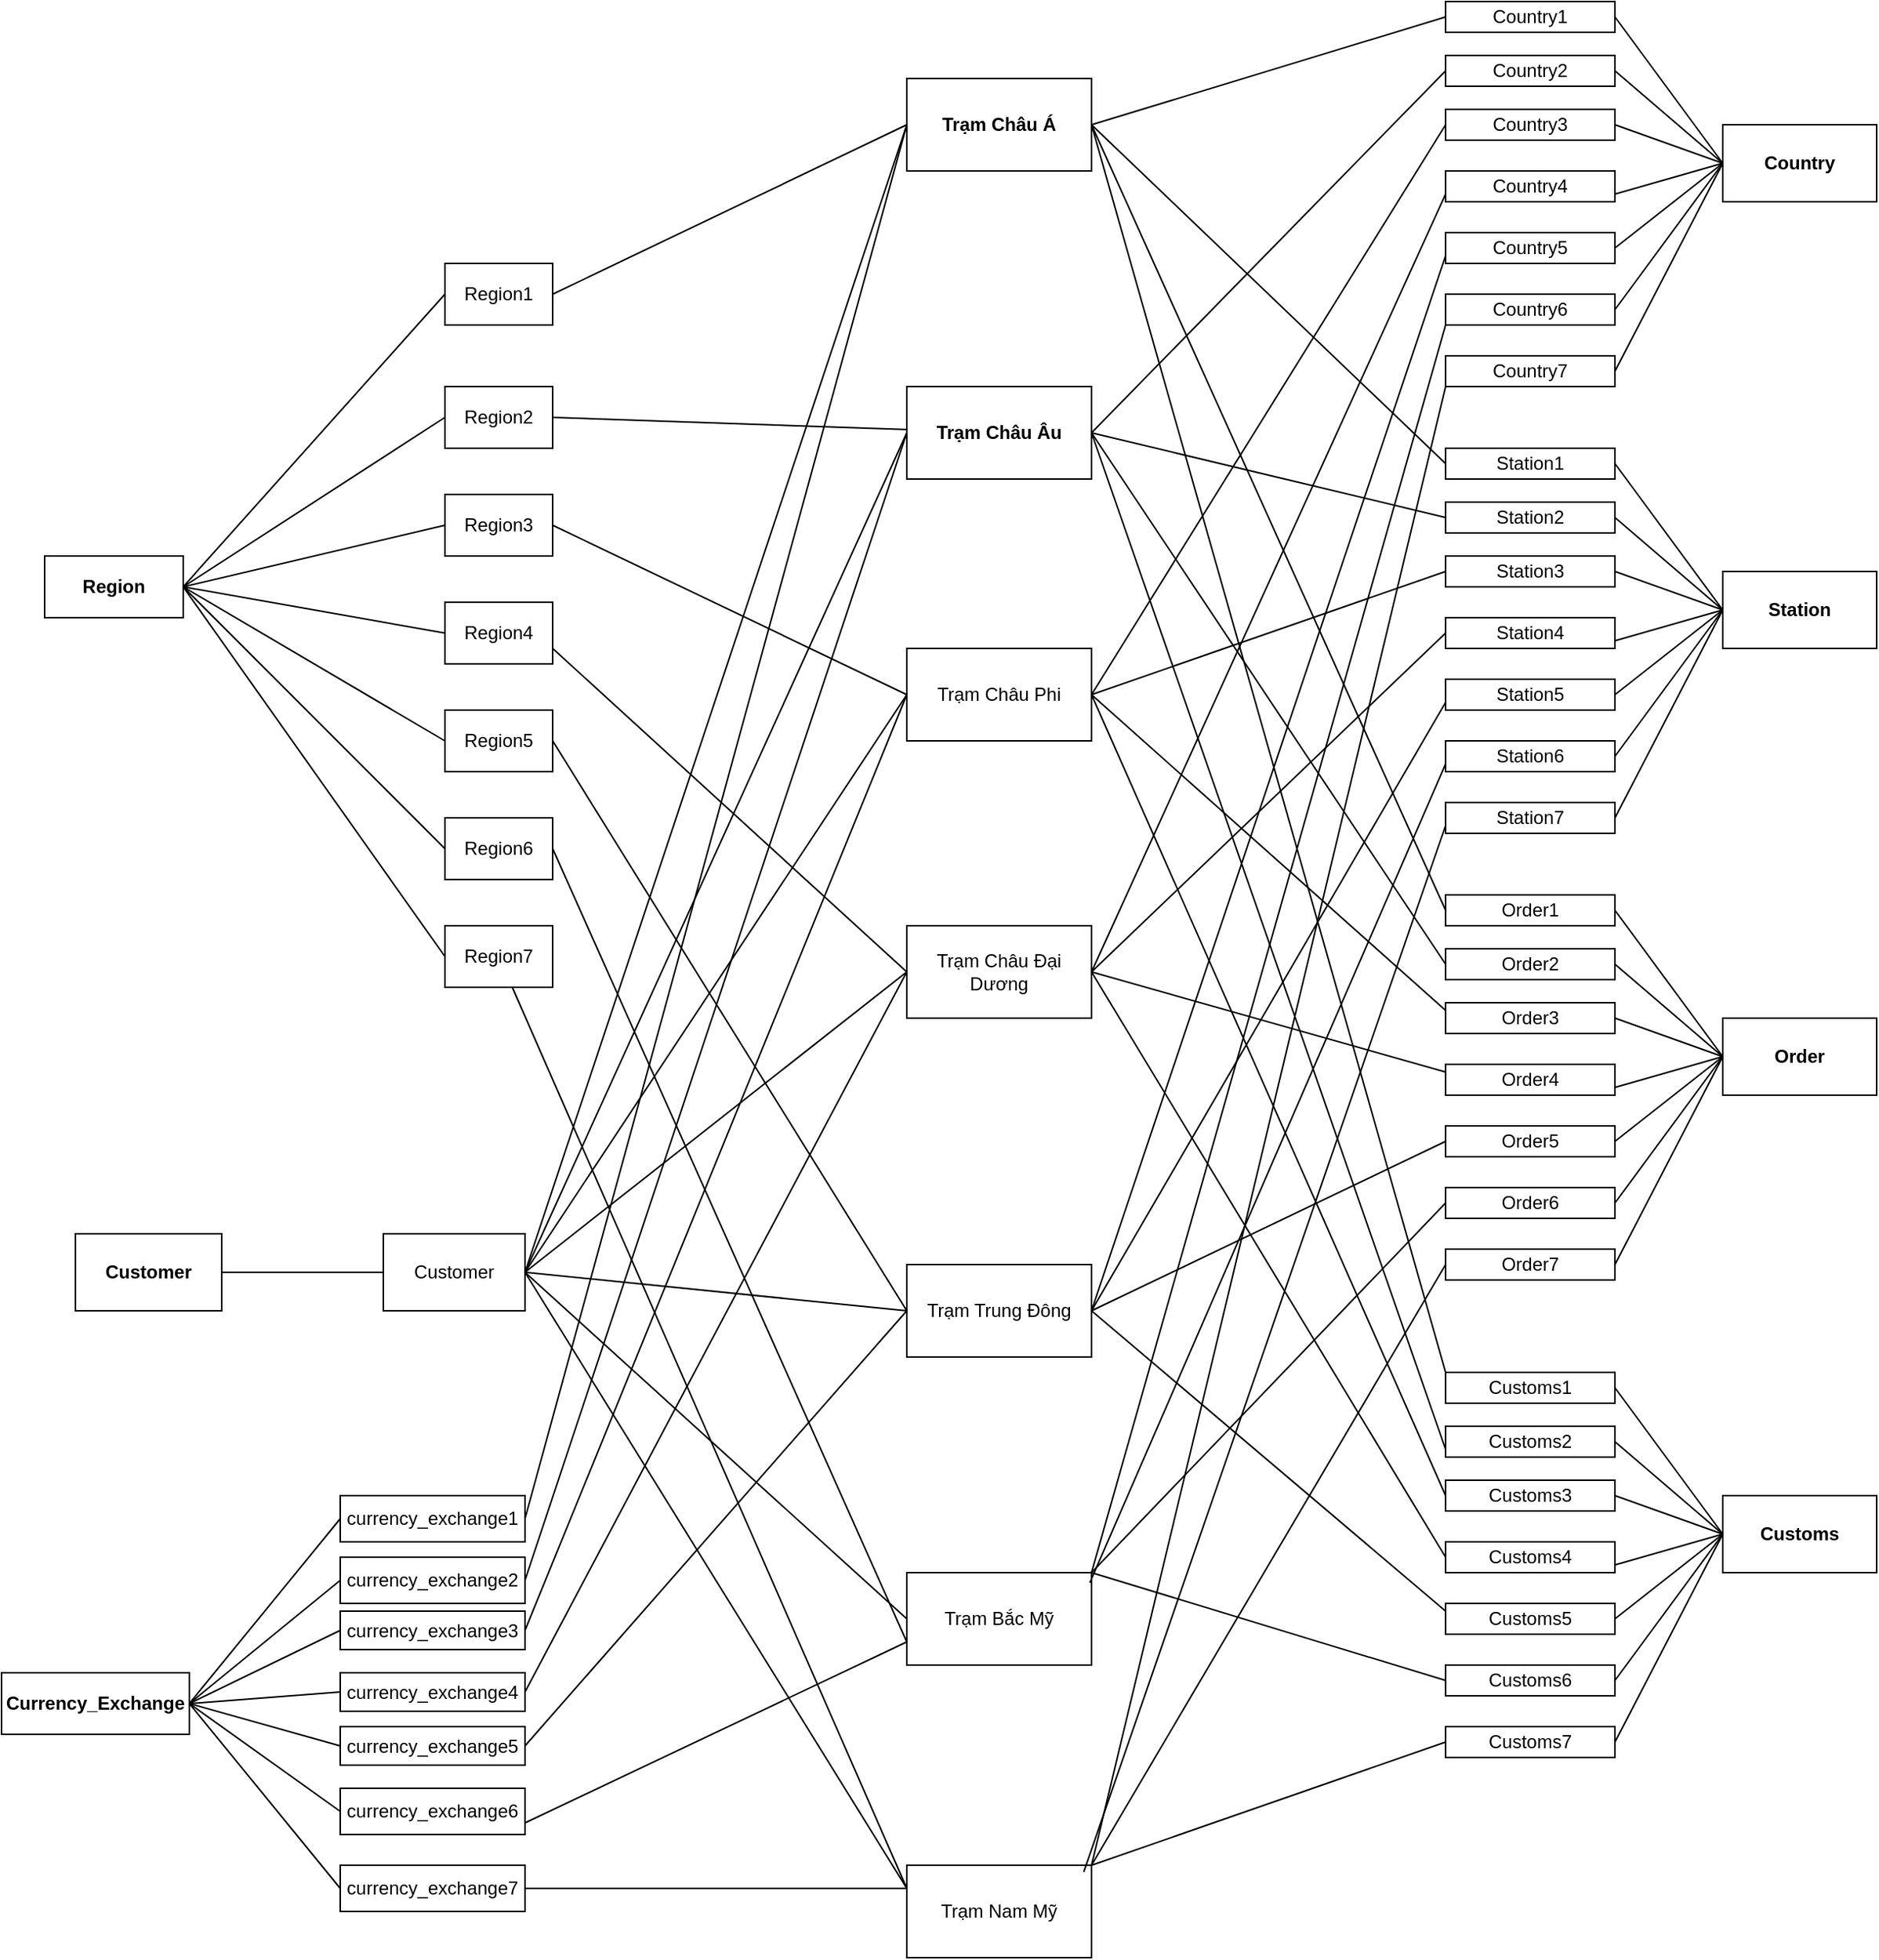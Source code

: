 <mxfile version="26.0.9">
  <diagram name="Page-1" id="-1sQECvm2pBGC-GRVXuR">
    <mxGraphModel dx="3408" dy="1218" grid="1" gridSize="10" guides="1" tooltips="1" connect="1" arrows="1" fold="1" page="1" pageScale="1" pageWidth="850" pageHeight="1100" math="0" shadow="0">
      <root>
        <mxCell id="0" />
        <mxCell id="1" parent="0" />
        <mxCell id="4El80cXc2V2DPAsKz5zY-1" value="&lt;b&gt;Region&lt;/b&gt;" style="rounded=0;whiteSpace=wrap;html=1;" parent="1" vertex="1">
          <mxGeometry x="-400" y="480" width="90" height="40" as="geometry" />
        </mxCell>
        <mxCell id="4El80cXc2V2DPAsKz5zY-2" value="Region1" style="rounded=0;whiteSpace=wrap;html=1;" parent="1" vertex="1">
          <mxGeometry x="-140" y="290" width="70" height="40" as="geometry" />
        </mxCell>
        <mxCell id="4El80cXc2V2DPAsKz5zY-4" value="Region2" style="rounded=0;whiteSpace=wrap;html=1;" parent="1" vertex="1">
          <mxGeometry x="-140" y="370" width="70" height="40" as="geometry" />
        </mxCell>
        <mxCell id="4El80cXc2V2DPAsKz5zY-5" value="Region3" style="rounded=0;whiteSpace=wrap;html=1;" parent="1" vertex="1">
          <mxGeometry x="-140" y="440" width="70" height="40" as="geometry" />
        </mxCell>
        <mxCell id="4El80cXc2V2DPAsKz5zY-6" value="Region4&lt;span style=&quot;color: rgba(0, 0, 0, 0); font-family: monospace; font-size: 0px; text-align: start; text-wrap: nowrap;&quot;&gt;%3CmxGraphModel%3E%3Croot%3E%3CmxCell%20id%3D%220%22%2F%3E%3CmxCell%20id%3D%221%22%20parent%3D%220%22%2F%3E%3CmxCell%20id%3D%222%22%20value%3D%22Region3%22%20style%3D%22rounded%3D0%3BwhiteSpace%3Dwrap%3Bhtml%3D1%3B%22%20vertex%3D%221%22%20parent%3D%221%22%3E%3CmxGeometry%20x%3D%22-80%22%20y%3D%22470%22%20width%3D%2270%22%20height%3D%2240%22%20as%3D%22geometry%22%2F%3E%3C%2FmxCell%3E%3C%2Froot%3E%3C%2FmxGraphModel%3E&lt;/span&gt;" style="rounded=0;whiteSpace=wrap;html=1;" parent="1" vertex="1">
          <mxGeometry x="-140" y="510" width="70" height="40" as="geometry" />
        </mxCell>
        <mxCell id="4El80cXc2V2DPAsKz5zY-7" value="Region5" style="rounded=0;whiteSpace=wrap;html=1;" parent="1" vertex="1">
          <mxGeometry x="-140" y="580" width="70" height="40" as="geometry" />
        </mxCell>
        <mxCell id="4El80cXc2V2DPAsKz5zY-8" value="Region6" style="rounded=0;whiteSpace=wrap;html=1;" parent="1" vertex="1">
          <mxGeometry x="-140" y="650" width="70" height="40" as="geometry" />
        </mxCell>
        <mxCell id="4El80cXc2V2DPAsKz5zY-9" value="Region7" style="rounded=0;whiteSpace=wrap;html=1;" parent="1" vertex="1">
          <mxGeometry x="-140" y="720" width="70" height="40" as="geometry" />
        </mxCell>
        <mxCell id="4El80cXc2V2DPAsKz5zY-10" value="&lt;b&gt;Trạm Châu Á&lt;/b&gt;" style="rounded=0;whiteSpace=wrap;html=1;" parent="1" vertex="1">
          <mxGeometry x="160" y="170" width="120" height="60" as="geometry" />
        </mxCell>
        <mxCell id="4El80cXc2V2DPAsKz5zY-11" value="&lt;b&gt;Trạm Châu Âu&lt;/b&gt;" style="rounded=0;whiteSpace=wrap;html=1;" parent="1" vertex="1">
          <mxGeometry x="160" y="370" width="120" height="60" as="geometry" />
        </mxCell>
        <mxCell id="4El80cXc2V2DPAsKz5zY-12" value="Trạm Châu Phi" style="rounded=0;whiteSpace=wrap;html=1;" parent="1" vertex="1">
          <mxGeometry x="160" y="540" width="120" height="60" as="geometry" />
        </mxCell>
        <mxCell id="4El80cXc2V2DPAsKz5zY-13" value="Trạm Châu Đại Dương" style="rounded=0;whiteSpace=wrap;html=1;" parent="1" vertex="1">
          <mxGeometry x="160" y="720" width="120" height="60" as="geometry" />
        </mxCell>
        <mxCell id="4El80cXc2V2DPAsKz5zY-14" value="Trạm Trung Đông" style="rounded=0;whiteSpace=wrap;html=1;" parent="1" vertex="1">
          <mxGeometry x="160" y="940" width="120" height="60" as="geometry" />
        </mxCell>
        <mxCell id="4El80cXc2V2DPAsKz5zY-15" value="Trạm Bắc Mỹ" style="rounded=0;whiteSpace=wrap;html=1;" parent="1" vertex="1">
          <mxGeometry x="160" y="1140" width="120" height="60" as="geometry" />
        </mxCell>
        <mxCell id="4El80cXc2V2DPAsKz5zY-16" value="Trạm Nam Mỹ" style="rounded=0;whiteSpace=wrap;html=1;" parent="1" vertex="1">
          <mxGeometry x="160" y="1330" width="120" height="60" as="geometry" />
        </mxCell>
        <mxCell id="4El80cXc2V2DPAsKz5zY-17" value="" style="endArrow=none;html=1;rounded=0;exitX=1;exitY=0.5;exitDx=0;exitDy=0;" parent="1" source="4El80cXc2V2DPAsKz5zY-4" target="4El80cXc2V2DPAsKz5zY-11" edge="1">
          <mxGeometry width="50" height="50" relative="1" as="geometry">
            <mxPoint x="40" y="470" as="sourcePoint" />
            <mxPoint x="90" y="420" as="targetPoint" />
          </mxGeometry>
        </mxCell>
        <mxCell id="4El80cXc2V2DPAsKz5zY-18" value="" style="endArrow=none;html=1;rounded=0;exitX=1;exitY=0.5;exitDx=0;exitDy=0;entryX=0;entryY=0.5;entryDx=0;entryDy=0;" parent="1" source="4El80cXc2V2DPAsKz5zY-2" target="4El80cXc2V2DPAsKz5zY-10" edge="1">
          <mxGeometry width="50" height="50" relative="1" as="geometry">
            <mxPoint x="70" y="350" as="sourcePoint" />
            <mxPoint x="120" y="300" as="targetPoint" />
          </mxGeometry>
        </mxCell>
        <mxCell id="4El80cXc2V2DPAsKz5zY-19" value="" style="endArrow=none;html=1;rounded=0;exitX=1;exitY=0.5;exitDx=0;exitDy=0;entryX=0;entryY=0.5;entryDx=0;entryDy=0;" parent="1" source="4El80cXc2V2DPAsKz5zY-1" target="4El80cXc2V2DPAsKz5zY-2" edge="1">
          <mxGeometry width="50" height="50" relative="1" as="geometry">
            <mxPoint x="-250" y="510" as="sourcePoint" />
            <mxPoint x="-200" y="460" as="targetPoint" />
          </mxGeometry>
        </mxCell>
        <mxCell id="4El80cXc2V2DPAsKz5zY-20" value="" style="endArrow=none;html=1;rounded=0;exitX=1;exitY=0.5;exitDx=0;exitDy=0;entryX=0;entryY=0.5;entryDx=0;entryDy=0;" parent="1" source="4El80cXc2V2DPAsKz5zY-1" target="4El80cXc2V2DPAsKz5zY-4" edge="1">
          <mxGeometry width="50" height="50" relative="1" as="geometry">
            <mxPoint x="-310" y="590" as="sourcePoint" />
            <mxPoint x="-260" y="540" as="targetPoint" />
          </mxGeometry>
        </mxCell>
        <mxCell id="4El80cXc2V2DPAsKz5zY-21" value="" style="endArrow=none;html=1;rounded=0;exitX=1;exitY=0.5;exitDx=0;exitDy=0;entryX=0;entryY=0.5;entryDx=0;entryDy=0;" parent="1" source="4El80cXc2V2DPAsKz5zY-1" target="4El80cXc2V2DPAsKz5zY-5" edge="1">
          <mxGeometry width="50" height="50" relative="1" as="geometry">
            <mxPoint x="-280" y="580" as="sourcePoint" />
            <mxPoint x="-230" y="530" as="targetPoint" />
          </mxGeometry>
        </mxCell>
        <mxCell id="4El80cXc2V2DPAsKz5zY-22" value="" style="endArrow=none;html=1;rounded=0;exitX=1;exitY=0.5;exitDx=0;exitDy=0;entryX=0;entryY=0.5;entryDx=0;entryDy=0;" parent="1" source="4El80cXc2V2DPAsKz5zY-1" target="4El80cXc2V2DPAsKz5zY-6" edge="1">
          <mxGeometry width="50" height="50" relative="1" as="geometry">
            <mxPoint x="-230" y="550" as="sourcePoint" />
            <mxPoint x="-180" y="500" as="targetPoint" />
          </mxGeometry>
        </mxCell>
        <mxCell id="4El80cXc2V2DPAsKz5zY-23" value="" style="endArrow=none;html=1;rounded=0;exitX=1;exitY=0.5;exitDx=0;exitDy=0;entryX=0;entryY=0.5;entryDx=0;entryDy=0;" parent="1" source="4El80cXc2V2DPAsKz5zY-1" target="4El80cXc2V2DPAsKz5zY-7" edge="1">
          <mxGeometry width="50" height="50" relative="1" as="geometry">
            <mxPoint x="-310" y="490" as="sourcePoint" />
            <mxPoint x="-260" y="620" as="targetPoint" />
          </mxGeometry>
        </mxCell>
        <mxCell id="4El80cXc2V2DPAsKz5zY-24" value="" style="endArrow=none;html=1;rounded=0;entryX=1;entryY=0.5;entryDx=0;entryDy=0;exitX=0;exitY=0.5;exitDx=0;exitDy=0;" parent="1" source="4El80cXc2V2DPAsKz5zY-8" target="4El80cXc2V2DPAsKz5zY-1" edge="1">
          <mxGeometry width="50" height="50" relative="1" as="geometry">
            <mxPoint x="-320" y="630" as="sourcePoint" />
            <mxPoint x="-270" y="580" as="targetPoint" />
          </mxGeometry>
        </mxCell>
        <mxCell id="4El80cXc2V2DPAsKz5zY-25" value="" style="endArrow=none;html=1;rounded=0;entryX=1;entryY=0.5;entryDx=0;entryDy=0;exitX=0;exitY=0.5;exitDx=0;exitDy=0;" parent="1" source="4El80cXc2V2DPAsKz5zY-9" target="4El80cXc2V2DPAsKz5zY-1" edge="1">
          <mxGeometry width="50" height="50" relative="1" as="geometry">
            <mxPoint x="-270" y="700" as="sourcePoint" />
            <mxPoint x="-220" y="650" as="targetPoint" />
          </mxGeometry>
        </mxCell>
        <mxCell id="4El80cXc2V2DPAsKz5zY-28" value="&lt;b&gt;Customer&lt;/b&gt;" style="rounded=0;whiteSpace=wrap;html=1;" parent="1" vertex="1">
          <mxGeometry x="-380" y="920" width="95" height="50" as="geometry" />
        </mxCell>
        <mxCell id="4El80cXc2V2DPAsKz5zY-29" value="Customer" style="rounded=0;whiteSpace=wrap;html=1;" parent="1" vertex="1">
          <mxGeometry x="-180" y="920" width="92" height="50" as="geometry" />
        </mxCell>
        <mxCell id="3xGyLqfZxf63mDeyhdR8-1" value="" style="endArrow=none;html=1;rounded=0;exitX=1;exitY=0.5;exitDx=0;exitDy=0;entryX=0;entryY=0.5;entryDx=0;entryDy=0;" edge="1" parent="1" source="4El80cXc2V2DPAsKz5zY-5" target="4El80cXc2V2DPAsKz5zY-12">
          <mxGeometry width="50" height="50" relative="1" as="geometry">
            <mxPoint x="20" y="590" as="sourcePoint" />
            <mxPoint x="70" y="540" as="targetPoint" />
          </mxGeometry>
        </mxCell>
        <mxCell id="3xGyLqfZxf63mDeyhdR8-2" value="" style="endArrow=none;html=1;rounded=0;exitX=1;exitY=0.5;exitDx=0;exitDy=0;" edge="1" parent="1" source="4El80cXc2V2DPAsKz5zY-28" target="4El80cXc2V2DPAsKz5zY-29">
          <mxGeometry width="50" height="50" relative="1" as="geometry">
            <mxPoint x="-200" y="1100" as="sourcePoint" />
            <mxPoint x="-150" y="1050" as="targetPoint" />
          </mxGeometry>
        </mxCell>
        <mxCell id="3xGyLqfZxf63mDeyhdR8-3" value="" style="endArrow=none;html=1;rounded=0;exitX=1;exitY=0.75;exitDx=0;exitDy=0;entryX=0;entryY=0.5;entryDx=0;entryDy=0;" edge="1" parent="1" source="4El80cXc2V2DPAsKz5zY-6" target="4El80cXc2V2DPAsKz5zY-13">
          <mxGeometry width="50" height="50" relative="1" as="geometry">
            <mxPoint x="60" y="600" as="sourcePoint" />
            <mxPoint x="110" y="550" as="targetPoint" />
          </mxGeometry>
        </mxCell>
        <mxCell id="3xGyLqfZxf63mDeyhdR8-5" value="" style="endArrow=none;html=1;rounded=0;exitX=1;exitY=0.5;exitDx=0;exitDy=0;entryX=0;entryY=0.5;entryDx=0;entryDy=0;" edge="1" parent="1" source="4El80cXc2V2DPAsKz5zY-7" target="4El80cXc2V2DPAsKz5zY-14">
          <mxGeometry width="50" height="50" relative="1" as="geometry">
            <mxPoint x="40" y="810" as="sourcePoint" />
            <mxPoint x="90" y="760" as="targetPoint" />
          </mxGeometry>
        </mxCell>
        <mxCell id="3xGyLqfZxf63mDeyhdR8-6" value="" style="endArrow=none;html=1;rounded=0;exitX=1;exitY=0.5;exitDx=0;exitDy=0;entryX=0;entryY=0.75;entryDx=0;entryDy=0;" edge="1" parent="1" source="4El80cXc2V2DPAsKz5zY-8" target="4El80cXc2V2DPAsKz5zY-15">
          <mxGeometry width="50" height="50" relative="1" as="geometry">
            <mxPoint x="-20" y="920" as="sourcePoint" />
            <mxPoint x="30" y="870" as="targetPoint" />
          </mxGeometry>
        </mxCell>
        <mxCell id="3xGyLqfZxf63mDeyhdR8-8" value="" style="endArrow=none;html=1;rounded=0;entryX=0;entryY=0.25;entryDx=0;entryDy=0;" edge="1" parent="1" source="4El80cXc2V2DPAsKz5zY-9" target="4El80cXc2V2DPAsKz5zY-16">
          <mxGeometry width="50" height="50" relative="1" as="geometry">
            <mxPoint x="-30" y="780" as="sourcePoint" />
            <mxPoint x="20" y="730" as="targetPoint" />
          </mxGeometry>
        </mxCell>
        <mxCell id="3xGyLqfZxf63mDeyhdR8-9" value="" style="endArrow=none;html=1;rounded=0;exitX=1;exitY=0.5;exitDx=0;exitDy=0;entryX=0;entryY=0.5;entryDx=0;entryDy=0;" edge="1" parent="1" source="4El80cXc2V2DPAsKz5zY-29" target="4El80cXc2V2DPAsKz5zY-10">
          <mxGeometry width="50" height="50" relative="1" as="geometry">
            <mxPoint x="-70" y="940" as="sourcePoint" />
            <mxPoint x="-20" y="890" as="targetPoint" />
          </mxGeometry>
        </mxCell>
        <mxCell id="3xGyLqfZxf63mDeyhdR8-10" value="" style="endArrow=none;html=1;rounded=0;exitX=1;exitY=0.5;exitDx=0;exitDy=0;entryX=0;entryY=0.5;entryDx=0;entryDy=0;" edge="1" parent="1" source="4El80cXc2V2DPAsKz5zY-29" target="4El80cXc2V2DPAsKz5zY-11">
          <mxGeometry width="50" height="50" relative="1" as="geometry">
            <mxPoint x="-20" y="970" as="sourcePoint" />
            <mxPoint x="30" y="920" as="targetPoint" />
          </mxGeometry>
        </mxCell>
        <mxCell id="3xGyLqfZxf63mDeyhdR8-11" value="" style="endArrow=none;html=1;rounded=0;exitX=1;exitY=0.5;exitDx=0;exitDy=0;entryX=0;entryY=0.5;entryDx=0;entryDy=0;" edge="1" parent="1" source="4El80cXc2V2DPAsKz5zY-29" target="4El80cXc2V2DPAsKz5zY-12">
          <mxGeometry width="50" height="50" relative="1" as="geometry">
            <mxPoint x="-30" y="1000" as="sourcePoint" />
            <mxPoint x="20" y="950" as="targetPoint" />
          </mxGeometry>
        </mxCell>
        <mxCell id="3xGyLqfZxf63mDeyhdR8-12" value="" style="endArrow=none;html=1;rounded=0;exitX=1;exitY=0.5;exitDx=0;exitDy=0;entryX=0;entryY=0.5;entryDx=0;entryDy=0;" edge="1" parent="1" source="4El80cXc2V2DPAsKz5zY-29" target="4El80cXc2V2DPAsKz5zY-13">
          <mxGeometry width="50" height="50" relative="1" as="geometry">
            <mxPoint x="-30" y="1000" as="sourcePoint" />
            <mxPoint x="20" y="950" as="targetPoint" />
          </mxGeometry>
        </mxCell>
        <mxCell id="3xGyLqfZxf63mDeyhdR8-13" value="" style="endArrow=none;html=1;rounded=0;exitX=1;exitY=0.5;exitDx=0;exitDy=0;entryX=0;entryY=0.5;entryDx=0;entryDy=0;" edge="1" parent="1" source="4El80cXc2V2DPAsKz5zY-29" target="4El80cXc2V2DPAsKz5zY-14">
          <mxGeometry width="50" height="50" relative="1" as="geometry">
            <mxPoint x="40" y="1050" as="sourcePoint" />
            <mxPoint x="90" y="1000" as="targetPoint" />
          </mxGeometry>
        </mxCell>
        <mxCell id="3xGyLqfZxf63mDeyhdR8-14" value="" style="endArrow=none;html=1;rounded=0;exitX=1;exitY=0.5;exitDx=0;exitDy=0;entryX=0;entryY=0.5;entryDx=0;entryDy=0;" edge="1" parent="1" source="4El80cXc2V2DPAsKz5zY-29" target="4El80cXc2V2DPAsKz5zY-15">
          <mxGeometry width="50" height="50" relative="1" as="geometry">
            <mxPoint x="-60" y="1080" as="sourcePoint" />
            <mxPoint x="-10" y="1030" as="targetPoint" />
          </mxGeometry>
        </mxCell>
        <mxCell id="3xGyLqfZxf63mDeyhdR8-15" value="" style="endArrow=none;html=1;rounded=0;exitX=1;exitY=0.5;exitDx=0;exitDy=0;entryX=0;entryY=0.25;entryDx=0;entryDy=0;" edge="1" parent="1" source="4El80cXc2V2DPAsKz5zY-29" target="4El80cXc2V2DPAsKz5zY-16">
          <mxGeometry width="50" height="50" relative="1" as="geometry">
            <mxPoint x="-110" y="1170" as="sourcePoint" />
            <mxPoint x="-60" y="1120" as="targetPoint" />
          </mxGeometry>
        </mxCell>
        <mxCell id="3xGyLqfZxf63mDeyhdR8-16" value="&lt;b&gt;Country&lt;/b&gt;" style="rounded=0;whiteSpace=wrap;html=1;" vertex="1" parent="1">
          <mxGeometry x="690" y="200" width="100" height="50" as="geometry" />
        </mxCell>
        <mxCell id="3xGyLqfZxf63mDeyhdR8-17" value="Country1" style="rounded=0;whiteSpace=wrap;html=1;" vertex="1" parent="1">
          <mxGeometry x="510" y="120" width="110" height="20" as="geometry" />
        </mxCell>
        <mxCell id="3xGyLqfZxf63mDeyhdR8-24" value="Country2" style="rounded=0;whiteSpace=wrap;html=1;" vertex="1" parent="1">
          <mxGeometry x="510" y="155" width="110" height="20" as="geometry" />
        </mxCell>
        <mxCell id="3xGyLqfZxf63mDeyhdR8-25" value="Country3" style="rounded=0;whiteSpace=wrap;html=1;" vertex="1" parent="1">
          <mxGeometry x="510" y="190" width="110" height="20" as="geometry" />
        </mxCell>
        <mxCell id="3xGyLqfZxf63mDeyhdR8-26" value="Country4" style="rounded=0;whiteSpace=wrap;html=1;" vertex="1" parent="1">
          <mxGeometry x="510" y="230" width="110" height="20" as="geometry" />
        </mxCell>
        <mxCell id="3xGyLqfZxf63mDeyhdR8-27" value="Country5" style="rounded=0;whiteSpace=wrap;html=1;" vertex="1" parent="1">
          <mxGeometry x="510" y="270" width="110" height="20" as="geometry" />
        </mxCell>
        <mxCell id="3xGyLqfZxf63mDeyhdR8-28" value="Country6" style="rounded=0;whiteSpace=wrap;html=1;" vertex="1" parent="1">
          <mxGeometry x="510" y="310" width="110" height="20" as="geometry" />
        </mxCell>
        <mxCell id="3xGyLqfZxf63mDeyhdR8-29" value="Country7" style="rounded=0;whiteSpace=wrap;html=1;" vertex="1" parent="1">
          <mxGeometry x="510" y="350" width="110" height="20" as="geometry" />
        </mxCell>
        <mxCell id="3xGyLqfZxf63mDeyhdR8-30" value="" style="endArrow=none;html=1;rounded=0;exitX=1;exitY=0.5;exitDx=0;exitDy=0;entryX=0;entryY=0.5;entryDx=0;entryDy=0;" edge="1" parent="1" source="4El80cXc2V2DPAsKz5zY-10" target="3xGyLqfZxf63mDeyhdR8-17">
          <mxGeometry width="50" height="50" relative="1" as="geometry">
            <mxPoint x="280" y="260" as="sourcePoint" />
            <mxPoint x="330" y="210" as="targetPoint" />
          </mxGeometry>
        </mxCell>
        <mxCell id="3xGyLqfZxf63mDeyhdR8-31" value="" style="endArrow=none;html=1;rounded=0;exitX=1;exitY=0.5;exitDx=0;exitDy=0;entryX=0;entryY=0.5;entryDx=0;entryDy=0;" edge="1" parent="1" source="3xGyLqfZxf63mDeyhdR8-17" target="3xGyLqfZxf63mDeyhdR8-16">
          <mxGeometry width="50" height="50" relative="1" as="geometry">
            <mxPoint x="630" y="240" as="sourcePoint" />
            <mxPoint x="680" y="190" as="targetPoint" />
          </mxGeometry>
        </mxCell>
        <mxCell id="3xGyLqfZxf63mDeyhdR8-32" value="" style="endArrow=none;html=1;rounded=0;exitX=1;exitY=0.5;exitDx=0;exitDy=0;entryX=0;entryY=0.5;entryDx=0;entryDy=0;" edge="1" parent="1" source="3xGyLqfZxf63mDeyhdR8-24" target="3xGyLqfZxf63mDeyhdR8-16">
          <mxGeometry width="50" height="50" relative="1" as="geometry">
            <mxPoint x="620" y="260" as="sourcePoint" />
            <mxPoint x="670" y="210" as="targetPoint" />
          </mxGeometry>
        </mxCell>
        <mxCell id="3xGyLqfZxf63mDeyhdR8-33" value="" style="endArrow=none;html=1;rounded=0;exitX=1;exitY=0.5;exitDx=0;exitDy=0;entryX=0;entryY=0.5;entryDx=0;entryDy=0;" edge="1" parent="1" source="3xGyLqfZxf63mDeyhdR8-25" target="3xGyLqfZxf63mDeyhdR8-16">
          <mxGeometry width="50" height="50" relative="1" as="geometry">
            <mxPoint x="660" y="310" as="sourcePoint" />
            <mxPoint x="710" y="260" as="targetPoint" />
          </mxGeometry>
        </mxCell>
        <mxCell id="3xGyLqfZxf63mDeyhdR8-34" value="" style="endArrow=none;html=1;rounded=0;exitX=1;exitY=0.75;exitDx=0;exitDy=0;entryX=0;entryY=0.5;entryDx=0;entryDy=0;" edge="1" parent="1" source="3xGyLqfZxf63mDeyhdR8-26" target="3xGyLqfZxf63mDeyhdR8-16">
          <mxGeometry width="50" height="50" relative="1" as="geometry">
            <mxPoint x="720" y="320" as="sourcePoint" />
            <mxPoint x="770" y="270" as="targetPoint" />
          </mxGeometry>
        </mxCell>
        <mxCell id="3xGyLqfZxf63mDeyhdR8-35" value="" style="endArrow=none;html=1;rounded=0;exitX=1;exitY=0.5;exitDx=0;exitDy=0;entryX=0;entryY=0.5;entryDx=0;entryDy=0;" edge="1" parent="1" source="3xGyLqfZxf63mDeyhdR8-27" target="3xGyLqfZxf63mDeyhdR8-16">
          <mxGeometry width="50" height="50" relative="1" as="geometry">
            <mxPoint x="640" y="340" as="sourcePoint" />
            <mxPoint x="690" y="290" as="targetPoint" />
          </mxGeometry>
        </mxCell>
        <mxCell id="3xGyLqfZxf63mDeyhdR8-36" value="" style="endArrow=none;html=1;rounded=0;exitX=1;exitY=0.5;exitDx=0;exitDy=0;entryX=0;entryY=0.5;entryDx=0;entryDy=0;" edge="1" parent="1" source="3xGyLqfZxf63mDeyhdR8-28" target="3xGyLqfZxf63mDeyhdR8-16">
          <mxGeometry width="50" height="50" relative="1" as="geometry">
            <mxPoint x="660" y="330" as="sourcePoint" />
            <mxPoint x="710" y="280" as="targetPoint" />
          </mxGeometry>
        </mxCell>
        <mxCell id="3xGyLqfZxf63mDeyhdR8-37" value="" style="endArrow=none;html=1;rounded=0;exitX=1;exitY=0.5;exitDx=0;exitDy=0;entryX=0;entryY=0.5;entryDx=0;entryDy=0;" edge="1" parent="1" source="3xGyLqfZxf63mDeyhdR8-29" target="3xGyLqfZxf63mDeyhdR8-16">
          <mxGeometry width="50" height="50" relative="1" as="geometry">
            <mxPoint x="660" y="340" as="sourcePoint" />
            <mxPoint x="710" y="290" as="targetPoint" />
          </mxGeometry>
        </mxCell>
        <mxCell id="3xGyLqfZxf63mDeyhdR8-38" value="" style="endArrow=none;html=1;rounded=0;exitX=1;exitY=0.5;exitDx=0;exitDy=0;entryX=0;entryY=0.5;entryDx=0;entryDy=0;" edge="1" parent="1" source="4El80cXc2V2DPAsKz5zY-11" target="3xGyLqfZxf63mDeyhdR8-24">
          <mxGeometry width="50" height="50" relative="1" as="geometry">
            <mxPoint x="320" y="380" as="sourcePoint" />
            <mxPoint x="370" y="330" as="targetPoint" />
          </mxGeometry>
        </mxCell>
        <mxCell id="3xGyLqfZxf63mDeyhdR8-39" value="" style="endArrow=none;html=1;rounded=0;exitX=1;exitY=0.5;exitDx=0;exitDy=0;entryX=0;entryY=0.5;entryDx=0;entryDy=0;" edge="1" parent="1" source="4El80cXc2V2DPAsKz5zY-12" target="3xGyLqfZxf63mDeyhdR8-25">
          <mxGeometry width="50" height="50" relative="1" as="geometry">
            <mxPoint x="260" y="460" as="sourcePoint" />
            <mxPoint x="310" y="410" as="targetPoint" />
          </mxGeometry>
        </mxCell>
        <mxCell id="3xGyLqfZxf63mDeyhdR8-40" value="" style="endArrow=none;html=1;rounded=0;entryX=0;entryY=0.75;entryDx=0;entryDy=0;exitX=1;exitY=0.5;exitDx=0;exitDy=0;" edge="1" parent="1" source="4El80cXc2V2DPAsKz5zY-13" target="3xGyLqfZxf63mDeyhdR8-26">
          <mxGeometry width="50" height="50" relative="1" as="geometry">
            <mxPoint x="330" y="580" as="sourcePoint" />
            <mxPoint x="380" y="530" as="targetPoint" />
          </mxGeometry>
        </mxCell>
        <mxCell id="3xGyLqfZxf63mDeyhdR8-41" value="" style="endArrow=none;html=1;rounded=0;entryX=0;entryY=0.75;entryDx=0;entryDy=0;exitX=1;exitY=0.5;exitDx=0;exitDy=0;" edge="1" parent="1" source="4El80cXc2V2DPAsKz5zY-14" target="3xGyLqfZxf63mDeyhdR8-27">
          <mxGeometry width="50" height="50" relative="1" as="geometry">
            <mxPoint x="550" y="680" as="sourcePoint" />
            <mxPoint x="600" y="630" as="targetPoint" />
          </mxGeometry>
        </mxCell>
        <mxCell id="3xGyLqfZxf63mDeyhdR8-42" value="" style="endArrow=none;html=1;rounded=0;entryX=0;entryY=1;entryDx=0;entryDy=0;exitX=1;exitY=0;exitDx=0;exitDy=0;" edge="1" parent="1" source="4El80cXc2V2DPAsKz5zY-15" target="3xGyLqfZxf63mDeyhdR8-28">
          <mxGeometry width="50" height="50" relative="1" as="geometry">
            <mxPoint x="550" y="550" as="sourcePoint" />
            <mxPoint x="600" y="500" as="targetPoint" />
          </mxGeometry>
        </mxCell>
        <mxCell id="3xGyLqfZxf63mDeyhdR8-43" value="" style="endArrow=none;html=1;rounded=0;entryX=0;entryY=1;entryDx=0;entryDy=0;exitX=1;exitY=0;exitDx=0;exitDy=0;" edge="1" parent="1" source="4El80cXc2V2DPAsKz5zY-16" target="3xGyLqfZxf63mDeyhdR8-29">
          <mxGeometry width="50" height="50" relative="1" as="geometry">
            <mxPoint x="450" y="590" as="sourcePoint" />
            <mxPoint x="500" y="540" as="targetPoint" />
          </mxGeometry>
        </mxCell>
        <mxCell id="3xGyLqfZxf63mDeyhdR8-44" value="&lt;b&gt;Station&lt;/b&gt;" style="rounded=0;whiteSpace=wrap;html=1;" vertex="1" parent="1">
          <mxGeometry x="690" y="490" width="100" height="50" as="geometry" />
        </mxCell>
        <mxCell id="3xGyLqfZxf63mDeyhdR8-45" value="Station1" style="rounded=0;whiteSpace=wrap;html=1;" vertex="1" parent="1">
          <mxGeometry x="510" y="410" width="110" height="20" as="geometry" />
        </mxCell>
        <mxCell id="3xGyLqfZxf63mDeyhdR8-46" value="Station2" style="rounded=0;whiteSpace=wrap;html=1;" vertex="1" parent="1">
          <mxGeometry x="510" y="445" width="110" height="20" as="geometry" />
        </mxCell>
        <mxCell id="3xGyLqfZxf63mDeyhdR8-47" value="Station3" style="rounded=0;whiteSpace=wrap;html=1;" vertex="1" parent="1">
          <mxGeometry x="510" y="480" width="110" height="20" as="geometry" />
        </mxCell>
        <mxCell id="3xGyLqfZxf63mDeyhdR8-48" value="Station4" style="rounded=0;whiteSpace=wrap;html=1;" vertex="1" parent="1">
          <mxGeometry x="510" y="520" width="110" height="20" as="geometry" />
        </mxCell>
        <mxCell id="3xGyLqfZxf63mDeyhdR8-49" value="Station5" style="rounded=0;whiteSpace=wrap;html=1;" vertex="1" parent="1">
          <mxGeometry x="510" y="560" width="110" height="20" as="geometry" />
        </mxCell>
        <mxCell id="3xGyLqfZxf63mDeyhdR8-50" value="Station6" style="rounded=0;whiteSpace=wrap;html=1;" vertex="1" parent="1">
          <mxGeometry x="510" y="600" width="110" height="20" as="geometry" />
        </mxCell>
        <mxCell id="3xGyLqfZxf63mDeyhdR8-51" value="Station7" style="rounded=0;whiteSpace=wrap;html=1;" vertex="1" parent="1">
          <mxGeometry x="510" y="640" width="110" height="20" as="geometry" />
        </mxCell>
        <mxCell id="3xGyLqfZxf63mDeyhdR8-52" value="" style="endArrow=none;html=1;rounded=0;exitX=1;exitY=0.5;exitDx=0;exitDy=0;entryX=0;entryY=0.5;entryDx=0;entryDy=0;" edge="1" parent="1" source="3xGyLqfZxf63mDeyhdR8-45" target="3xGyLqfZxf63mDeyhdR8-44">
          <mxGeometry width="50" height="50" relative="1" as="geometry">
            <mxPoint x="630" y="530" as="sourcePoint" />
            <mxPoint x="680" y="480" as="targetPoint" />
          </mxGeometry>
        </mxCell>
        <mxCell id="3xGyLqfZxf63mDeyhdR8-53" value="" style="endArrow=none;html=1;rounded=0;exitX=1;exitY=0.5;exitDx=0;exitDy=0;entryX=0;entryY=0.5;entryDx=0;entryDy=0;" edge="1" parent="1" source="3xGyLqfZxf63mDeyhdR8-46" target="3xGyLqfZxf63mDeyhdR8-44">
          <mxGeometry width="50" height="50" relative="1" as="geometry">
            <mxPoint x="620" y="550" as="sourcePoint" />
            <mxPoint x="670" y="500" as="targetPoint" />
          </mxGeometry>
        </mxCell>
        <mxCell id="3xGyLqfZxf63mDeyhdR8-54" value="" style="endArrow=none;html=1;rounded=0;exitX=1;exitY=0.5;exitDx=0;exitDy=0;entryX=0;entryY=0.5;entryDx=0;entryDy=0;" edge="1" parent="1" source="3xGyLqfZxf63mDeyhdR8-47" target="3xGyLqfZxf63mDeyhdR8-44">
          <mxGeometry width="50" height="50" relative="1" as="geometry">
            <mxPoint x="660" y="600" as="sourcePoint" />
            <mxPoint x="710" y="550" as="targetPoint" />
          </mxGeometry>
        </mxCell>
        <mxCell id="3xGyLqfZxf63mDeyhdR8-55" value="" style="endArrow=none;html=1;rounded=0;exitX=1;exitY=0.75;exitDx=0;exitDy=0;entryX=0;entryY=0.5;entryDx=0;entryDy=0;" edge="1" parent="1" source="3xGyLqfZxf63mDeyhdR8-48" target="3xGyLqfZxf63mDeyhdR8-44">
          <mxGeometry width="50" height="50" relative="1" as="geometry">
            <mxPoint x="720" y="610" as="sourcePoint" />
            <mxPoint x="770" y="560" as="targetPoint" />
          </mxGeometry>
        </mxCell>
        <mxCell id="3xGyLqfZxf63mDeyhdR8-56" value="" style="endArrow=none;html=1;rounded=0;exitX=1;exitY=0.5;exitDx=0;exitDy=0;entryX=0;entryY=0.5;entryDx=0;entryDy=0;" edge="1" parent="1" source="3xGyLqfZxf63mDeyhdR8-49" target="3xGyLqfZxf63mDeyhdR8-44">
          <mxGeometry width="50" height="50" relative="1" as="geometry">
            <mxPoint x="640" y="630" as="sourcePoint" />
            <mxPoint x="690" y="580" as="targetPoint" />
          </mxGeometry>
        </mxCell>
        <mxCell id="3xGyLqfZxf63mDeyhdR8-57" value="" style="endArrow=none;html=1;rounded=0;exitX=1;exitY=0.5;exitDx=0;exitDy=0;entryX=0;entryY=0.5;entryDx=0;entryDy=0;" edge="1" parent="1" source="3xGyLqfZxf63mDeyhdR8-50" target="3xGyLqfZxf63mDeyhdR8-44">
          <mxGeometry width="50" height="50" relative="1" as="geometry">
            <mxPoint x="660" y="620" as="sourcePoint" />
            <mxPoint x="710" y="570" as="targetPoint" />
          </mxGeometry>
        </mxCell>
        <mxCell id="3xGyLqfZxf63mDeyhdR8-58" value="" style="endArrow=none;html=1;rounded=0;exitX=1;exitY=0.5;exitDx=0;exitDy=0;entryX=0;entryY=0.5;entryDx=0;entryDy=0;" edge="1" parent="1" source="3xGyLqfZxf63mDeyhdR8-51" target="3xGyLqfZxf63mDeyhdR8-44">
          <mxGeometry width="50" height="50" relative="1" as="geometry">
            <mxPoint x="660" y="630" as="sourcePoint" />
            <mxPoint x="710" y="580" as="targetPoint" />
          </mxGeometry>
        </mxCell>
        <mxCell id="3xGyLqfZxf63mDeyhdR8-60" value="" style="endArrow=none;html=1;rounded=0;exitX=1;exitY=0.5;exitDx=0;exitDy=0;entryX=0;entryY=0.5;entryDx=0;entryDy=0;" edge="1" parent="1" source="4El80cXc2V2DPAsKz5zY-10" target="3xGyLqfZxf63mDeyhdR8-45">
          <mxGeometry width="50" height="50" relative="1" as="geometry">
            <mxPoint x="310" y="280" as="sourcePoint" />
            <mxPoint x="360" y="230" as="targetPoint" />
          </mxGeometry>
        </mxCell>
        <mxCell id="3xGyLqfZxf63mDeyhdR8-61" value="" style="endArrow=none;html=1;rounded=0;exitX=1;exitY=0.5;exitDx=0;exitDy=0;entryX=0;entryY=0.5;entryDx=0;entryDy=0;" edge="1" parent="1" source="4El80cXc2V2DPAsKz5zY-11" target="3xGyLqfZxf63mDeyhdR8-46">
          <mxGeometry width="50" height="50" relative="1" as="geometry">
            <mxPoint x="380" y="500" as="sourcePoint" />
            <mxPoint x="430" y="450" as="targetPoint" />
          </mxGeometry>
        </mxCell>
        <mxCell id="3xGyLqfZxf63mDeyhdR8-62" value="" style="endArrow=none;html=1;rounded=0;exitX=1;exitY=0.5;exitDx=0;exitDy=0;entryX=0;entryY=0.5;entryDx=0;entryDy=0;" edge="1" parent="1" source="4El80cXc2V2DPAsKz5zY-12" target="3xGyLqfZxf63mDeyhdR8-47">
          <mxGeometry width="50" height="50" relative="1" as="geometry">
            <mxPoint x="310" y="600" as="sourcePoint" />
            <mxPoint x="360" y="550" as="targetPoint" />
          </mxGeometry>
        </mxCell>
        <mxCell id="3xGyLqfZxf63mDeyhdR8-63" value="" style="endArrow=none;html=1;rounded=0;exitX=1;exitY=0.5;exitDx=0;exitDy=0;entryX=0;entryY=0.5;entryDx=0;entryDy=0;" edge="1" parent="1" source="4El80cXc2V2DPAsKz5zY-13" target="3xGyLqfZxf63mDeyhdR8-48">
          <mxGeometry width="50" height="50" relative="1" as="geometry">
            <mxPoint x="300" y="700" as="sourcePoint" />
            <mxPoint x="350" y="650" as="targetPoint" />
          </mxGeometry>
        </mxCell>
        <mxCell id="3xGyLqfZxf63mDeyhdR8-64" value="" style="endArrow=none;html=1;rounded=0;exitX=1;exitY=0.5;exitDx=0;exitDy=0;entryX=0;entryY=0.75;entryDx=0;entryDy=0;" edge="1" parent="1" source="4El80cXc2V2DPAsKz5zY-14" target="3xGyLqfZxf63mDeyhdR8-49">
          <mxGeometry width="50" height="50" relative="1" as="geometry">
            <mxPoint x="340" y="940" as="sourcePoint" />
            <mxPoint x="390" y="890" as="targetPoint" />
          </mxGeometry>
        </mxCell>
        <mxCell id="3xGyLqfZxf63mDeyhdR8-65" value="" style="endArrow=none;html=1;rounded=0;exitX=0.991;exitY=0.109;exitDx=0;exitDy=0;exitPerimeter=0;entryX=0;entryY=0.75;entryDx=0;entryDy=0;" edge="1" parent="1" source="4El80cXc2V2DPAsKz5zY-15" target="3xGyLqfZxf63mDeyhdR8-50">
          <mxGeometry width="50" height="50" relative="1" as="geometry">
            <mxPoint x="300" y="1170" as="sourcePoint" />
            <mxPoint x="350" y="1120" as="targetPoint" />
          </mxGeometry>
        </mxCell>
        <mxCell id="3xGyLqfZxf63mDeyhdR8-66" value="" style="endArrow=none;html=1;rounded=0;exitX=0.958;exitY=0.072;exitDx=0;exitDy=0;exitPerimeter=0;entryX=0;entryY=0.75;entryDx=0;entryDy=0;" edge="1" parent="1" source="4El80cXc2V2DPAsKz5zY-16" target="3xGyLqfZxf63mDeyhdR8-51">
          <mxGeometry width="50" height="50" relative="1" as="geometry">
            <mxPoint x="370" y="1330" as="sourcePoint" />
            <mxPoint x="420" y="1280" as="targetPoint" />
          </mxGeometry>
        </mxCell>
        <mxCell id="3xGyLqfZxf63mDeyhdR8-67" value="&lt;b&gt;Order&lt;/b&gt;" style="rounded=0;whiteSpace=wrap;html=1;" vertex="1" parent="1">
          <mxGeometry x="690" y="780" width="100" height="50" as="geometry" />
        </mxCell>
        <mxCell id="3xGyLqfZxf63mDeyhdR8-68" value="Order1" style="rounded=0;whiteSpace=wrap;html=1;" vertex="1" parent="1">
          <mxGeometry x="510" y="700" width="110" height="20" as="geometry" />
        </mxCell>
        <mxCell id="3xGyLqfZxf63mDeyhdR8-69" value="Order2" style="rounded=0;whiteSpace=wrap;html=1;" vertex="1" parent="1">
          <mxGeometry x="510" y="735" width="110" height="20" as="geometry" />
        </mxCell>
        <mxCell id="3xGyLqfZxf63mDeyhdR8-70" value="Order3" style="rounded=0;whiteSpace=wrap;html=1;" vertex="1" parent="1">
          <mxGeometry x="510" y="770" width="110" height="20" as="geometry" />
        </mxCell>
        <mxCell id="3xGyLqfZxf63mDeyhdR8-71" value="Order4" style="rounded=0;whiteSpace=wrap;html=1;" vertex="1" parent="1">
          <mxGeometry x="510" y="810" width="110" height="20" as="geometry" />
        </mxCell>
        <mxCell id="3xGyLqfZxf63mDeyhdR8-72" value="Order5" style="rounded=0;whiteSpace=wrap;html=1;" vertex="1" parent="1">
          <mxGeometry x="510" y="850" width="110" height="20" as="geometry" />
        </mxCell>
        <mxCell id="3xGyLqfZxf63mDeyhdR8-73" value="Order6" style="rounded=0;whiteSpace=wrap;html=1;" vertex="1" parent="1">
          <mxGeometry x="510" y="890" width="110" height="20" as="geometry" />
        </mxCell>
        <mxCell id="3xGyLqfZxf63mDeyhdR8-74" value="Order7" style="rounded=0;whiteSpace=wrap;html=1;" vertex="1" parent="1">
          <mxGeometry x="510" y="930" width="110" height="20" as="geometry" />
        </mxCell>
        <mxCell id="3xGyLqfZxf63mDeyhdR8-75" value="" style="endArrow=none;html=1;rounded=0;exitX=1;exitY=0.5;exitDx=0;exitDy=0;entryX=0;entryY=0.5;entryDx=0;entryDy=0;" edge="1" parent="1" source="3xGyLqfZxf63mDeyhdR8-68" target="3xGyLqfZxf63mDeyhdR8-67">
          <mxGeometry width="50" height="50" relative="1" as="geometry">
            <mxPoint x="630" y="820" as="sourcePoint" />
            <mxPoint x="680" y="770" as="targetPoint" />
          </mxGeometry>
        </mxCell>
        <mxCell id="3xGyLqfZxf63mDeyhdR8-76" value="" style="endArrow=none;html=1;rounded=0;exitX=1;exitY=0.5;exitDx=0;exitDy=0;entryX=0;entryY=0.5;entryDx=0;entryDy=0;" edge="1" parent="1" source="3xGyLqfZxf63mDeyhdR8-69" target="3xGyLqfZxf63mDeyhdR8-67">
          <mxGeometry width="50" height="50" relative="1" as="geometry">
            <mxPoint x="620" y="840" as="sourcePoint" />
            <mxPoint x="670" y="790" as="targetPoint" />
          </mxGeometry>
        </mxCell>
        <mxCell id="3xGyLqfZxf63mDeyhdR8-77" value="" style="endArrow=none;html=1;rounded=0;exitX=1;exitY=0.5;exitDx=0;exitDy=0;entryX=0;entryY=0.5;entryDx=0;entryDy=0;" edge="1" parent="1" source="3xGyLqfZxf63mDeyhdR8-70" target="3xGyLqfZxf63mDeyhdR8-67">
          <mxGeometry width="50" height="50" relative="1" as="geometry">
            <mxPoint x="660" y="890" as="sourcePoint" />
            <mxPoint x="710" y="840" as="targetPoint" />
          </mxGeometry>
        </mxCell>
        <mxCell id="3xGyLqfZxf63mDeyhdR8-78" value="" style="endArrow=none;html=1;rounded=0;exitX=1;exitY=0.75;exitDx=0;exitDy=0;entryX=0;entryY=0.5;entryDx=0;entryDy=0;" edge="1" parent="1" source="3xGyLqfZxf63mDeyhdR8-71" target="3xGyLqfZxf63mDeyhdR8-67">
          <mxGeometry width="50" height="50" relative="1" as="geometry">
            <mxPoint x="720" y="900" as="sourcePoint" />
            <mxPoint x="770" y="850" as="targetPoint" />
          </mxGeometry>
        </mxCell>
        <mxCell id="3xGyLqfZxf63mDeyhdR8-79" value="" style="endArrow=none;html=1;rounded=0;exitX=1;exitY=0.5;exitDx=0;exitDy=0;entryX=0;entryY=0.5;entryDx=0;entryDy=0;" edge="1" parent="1" source="3xGyLqfZxf63mDeyhdR8-72" target="3xGyLqfZxf63mDeyhdR8-67">
          <mxGeometry width="50" height="50" relative="1" as="geometry">
            <mxPoint x="640" y="920" as="sourcePoint" />
            <mxPoint x="690" y="870" as="targetPoint" />
          </mxGeometry>
        </mxCell>
        <mxCell id="3xGyLqfZxf63mDeyhdR8-80" value="" style="endArrow=none;html=1;rounded=0;exitX=1;exitY=0.5;exitDx=0;exitDy=0;entryX=0;entryY=0.5;entryDx=0;entryDy=0;" edge="1" parent="1" source="3xGyLqfZxf63mDeyhdR8-73" target="3xGyLqfZxf63mDeyhdR8-67">
          <mxGeometry width="50" height="50" relative="1" as="geometry">
            <mxPoint x="660" y="910" as="sourcePoint" />
            <mxPoint x="710" y="860" as="targetPoint" />
          </mxGeometry>
        </mxCell>
        <mxCell id="3xGyLqfZxf63mDeyhdR8-81" value="" style="endArrow=none;html=1;rounded=0;exitX=1;exitY=0.5;exitDx=0;exitDy=0;entryX=0;entryY=0.5;entryDx=0;entryDy=0;" edge="1" parent="1" source="3xGyLqfZxf63mDeyhdR8-74" target="3xGyLqfZxf63mDeyhdR8-67">
          <mxGeometry width="50" height="50" relative="1" as="geometry">
            <mxPoint x="660" y="920" as="sourcePoint" />
            <mxPoint x="710" y="870" as="targetPoint" />
          </mxGeometry>
        </mxCell>
        <mxCell id="3xGyLqfZxf63mDeyhdR8-82" value="" style="endArrow=none;html=1;rounded=0;exitX=1;exitY=0.5;exitDx=0;exitDy=0;entryX=0;entryY=0.5;entryDx=0;entryDy=0;" edge="1" parent="1" source="4El80cXc2V2DPAsKz5zY-10" target="3xGyLqfZxf63mDeyhdR8-68">
          <mxGeometry width="50" height="50" relative="1" as="geometry">
            <mxPoint x="670" y="690" as="sourcePoint" />
            <mxPoint x="720" y="640" as="targetPoint" />
          </mxGeometry>
        </mxCell>
        <mxCell id="3xGyLqfZxf63mDeyhdR8-83" value="" style="endArrow=none;html=1;rounded=0;entryX=1;entryY=0.5;entryDx=0;entryDy=0;exitX=0;exitY=0.5;exitDx=0;exitDy=0;" edge="1" parent="1" source="3xGyLqfZxf63mDeyhdR8-69" target="4El80cXc2V2DPAsKz5zY-11">
          <mxGeometry width="50" height="50" relative="1" as="geometry">
            <mxPoint x="330" y="610" as="sourcePoint" />
            <mxPoint x="380" y="560" as="targetPoint" />
          </mxGeometry>
        </mxCell>
        <mxCell id="3xGyLqfZxf63mDeyhdR8-84" value="" style="endArrow=none;html=1;rounded=0;entryX=1;entryY=0.5;entryDx=0;entryDy=0;exitX=0;exitY=0.25;exitDx=0;exitDy=0;" edge="1" parent="1" source="3xGyLqfZxf63mDeyhdR8-70" target="4El80cXc2V2DPAsKz5zY-12">
          <mxGeometry width="50" height="50" relative="1" as="geometry">
            <mxPoint x="210" y="710" as="sourcePoint" />
            <mxPoint x="260" y="660" as="targetPoint" />
          </mxGeometry>
        </mxCell>
        <mxCell id="3xGyLqfZxf63mDeyhdR8-85" value="" style="endArrow=none;html=1;rounded=0;entryX=1;entryY=0.5;entryDx=0;entryDy=0;exitX=0;exitY=0.25;exitDx=0;exitDy=0;" edge="1" parent="1" source="3xGyLqfZxf63mDeyhdR8-71" target="4El80cXc2V2DPAsKz5zY-13">
          <mxGeometry width="50" height="50" relative="1" as="geometry">
            <mxPoint x="220" y="850" as="sourcePoint" />
            <mxPoint x="270" y="800" as="targetPoint" />
          </mxGeometry>
        </mxCell>
        <mxCell id="3xGyLqfZxf63mDeyhdR8-86" value="" style="endArrow=none;html=1;rounded=0;exitX=1;exitY=0.5;exitDx=0;exitDy=0;entryX=0;entryY=0.5;entryDx=0;entryDy=0;" edge="1" parent="1" source="4El80cXc2V2DPAsKz5zY-14" target="3xGyLqfZxf63mDeyhdR8-72">
          <mxGeometry width="50" height="50" relative="1" as="geometry">
            <mxPoint x="370" y="960" as="sourcePoint" />
            <mxPoint x="420" y="910" as="targetPoint" />
          </mxGeometry>
        </mxCell>
        <mxCell id="3xGyLqfZxf63mDeyhdR8-87" value="" style="endArrow=none;html=1;rounded=0;exitX=1;exitY=0;exitDx=0;exitDy=0;entryX=0;entryY=0.5;entryDx=0;entryDy=0;" edge="1" parent="1" source="4El80cXc2V2DPAsKz5zY-15" target="3xGyLqfZxf63mDeyhdR8-73">
          <mxGeometry width="50" height="50" relative="1" as="geometry">
            <mxPoint x="400" y="1030" as="sourcePoint" />
            <mxPoint x="450" y="980" as="targetPoint" />
          </mxGeometry>
        </mxCell>
        <mxCell id="3xGyLqfZxf63mDeyhdR8-88" value="" style="endArrow=none;html=1;rounded=0;exitX=1;exitY=0;exitDx=0;exitDy=0;entryX=0;entryY=0.5;entryDx=0;entryDy=0;" edge="1" parent="1" source="4El80cXc2V2DPAsKz5zY-16" target="3xGyLqfZxf63mDeyhdR8-74">
          <mxGeometry width="50" height="50" relative="1" as="geometry">
            <mxPoint x="470" y="1310" as="sourcePoint" />
            <mxPoint x="520" y="1260" as="targetPoint" />
          </mxGeometry>
        </mxCell>
        <mxCell id="3xGyLqfZxf63mDeyhdR8-89" value="&lt;b&gt;Customs&lt;/b&gt;" style="rounded=0;whiteSpace=wrap;html=1;" vertex="1" parent="1">
          <mxGeometry x="690" y="1090" width="100" height="50" as="geometry" />
        </mxCell>
        <mxCell id="3xGyLqfZxf63mDeyhdR8-90" value="Customs1" style="rounded=0;whiteSpace=wrap;html=1;" vertex="1" parent="1">
          <mxGeometry x="510" y="1010" width="110" height="20" as="geometry" />
        </mxCell>
        <mxCell id="3xGyLqfZxf63mDeyhdR8-91" value="Customs2" style="rounded=0;whiteSpace=wrap;html=1;" vertex="1" parent="1">
          <mxGeometry x="510" y="1045" width="110" height="20" as="geometry" />
        </mxCell>
        <mxCell id="3xGyLqfZxf63mDeyhdR8-92" value="Customs3" style="rounded=0;whiteSpace=wrap;html=1;" vertex="1" parent="1">
          <mxGeometry x="510" y="1080" width="110" height="20" as="geometry" />
        </mxCell>
        <mxCell id="3xGyLqfZxf63mDeyhdR8-93" value="Customs4" style="rounded=0;whiteSpace=wrap;html=1;" vertex="1" parent="1">
          <mxGeometry x="510" y="1120" width="110" height="20" as="geometry" />
        </mxCell>
        <mxCell id="3xGyLqfZxf63mDeyhdR8-94" value="Customs5" style="rounded=0;whiteSpace=wrap;html=1;" vertex="1" parent="1">
          <mxGeometry x="510" y="1160" width="110" height="20" as="geometry" />
        </mxCell>
        <mxCell id="3xGyLqfZxf63mDeyhdR8-95" value="Customs6" style="rounded=0;whiteSpace=wrap;html=1;" vertex="1" parent="1">
          <mxGeometry x="510" y="1200" width="110" height="20" as="geometry" />
        </mxCell>
        <mxCell id="3xGyLqfZxf63mDeyhdR8-96" value="Customs7" style="rounded=0;whiteSpace=wrap;html=1;" vertex="1" parent="1">
          <mxGeometry x="510" y="1240" width="110" height="20" as="geometry" />
        </mxCell>
        <mxCell id="3xGyLqfZxf63mDeyhdR8-97" value="" style="endArrow=none;html=1;rounded=0;exitX=1;exitY=0.5;exitDx=0;exitDy=0;entryX=0;entryY=0.5;entryDx=0;entryDy=0;" edge="1" parent="1" source="3xGyLqfZxf63mDeyhdR8-90" target="3xGyLqfZxf63mDeyhdR8-89">
          <mxGeometry width="50" height="50" relative="1" as="geometry">
            <mxPoint x="630" y="1130" as="sourcePoint" />
            <mxPoint x="680" y="1080" as="targetPoint" />
          </mxGeometry>
        </mxCell>
        <mxCell id="3xGyLqfZxf63mDeyhdR8-98" value="" style="endArrow=none;html=1;rounded=0;exitX=1;exitY=0.5;exitDx=0;exitDy=0;entryX=0;entryY=0.5;entryDx=0;entryDy=0;" edge="1" parent="1" source="3xGyLqfZxf63mDeyhdR8-91" target="3xGyLqfZxf63mDeyhdR8-89">
          <mxGeometry width="50" height="50" relative="1" as="geometry">
            <mxPoint x="620" y="1150" as="sourcePoint" />
            <mxPoint x="670" y="1100" as="targetPoint" />
          </mxGeometry>
        </mxCell>
        <mxCell id="3xGyLqfZxf63mDeyhdR8-99" value="" style="endArrow=none;html=1;rounded=0;exitX=1;exitY=0.5;exitDx=0;exitDy=0;entryX=0;entryY=0.5;entryDx=0;entryDy=0;" edge="1" parent="1" source="3xGyLqfZxf63mDeyhdR8-92" target="3xGyLqfZxf63mDeyhdR8-89">
          <mxGeometry width="50" height="50" relative="1" as="geometry">
            <mxPoint x="660" y="1200" as="sourcePoint" />
            <mxPoint x="710" y="1150" as="targetPoint" />
          </mxGeometry>
        </mxCell>
        <mxCell id="3xGyLqfZxf63mDeyhdR8-100" value="" style="endArrow=none;html=1;rounded=0;exitX=1;exitY=0.75;exitDx=0;exitDy=0;entryX=0;entryY=0.5;entryDx=0;entryDy=0;" edge="1" parent="1" source="3xGyLqfZxf63mDeyhdR8-93" target="3xGyLqfZxf63mDeyhdR8-89">
          <mxGeometry width="50" height="50" relative="1" as="geometry">
            <mxPoint x="720" y="1210" as="sourcePoint" />
            <mxPoint x="770" y="1160" as="targetPoint" />
          </mxGeometry>
        </mxCell>
        <mxCell id="3xGyLqfZxf63mDeyhdR8-101" value="" style="endArrow=none;html=1;rounded=0;exitX=1;exitY=0.5;exitDx=0;exitDy=0;entryX=0;entryY=0.5;entryDx=0;entryDy=0;" edge="1" parent="1" source="3xGyLqfZxf63mDeyhdR8-94" target="3xGyLqfZxf63mDeyhdR8-89">
          <mxGeometry width="50" height="50" relative="1" as="geometry">
            <mxPoint x="640" y="1230" as="sourcePoint" />
            <mxPoint x="690" y="1180" as="targetPoint" />
          </mxGeometry>
        </mxCell>
        <mxCell id="3xGyLqfZxf63mDeyhdR8-102" value="" style="endArrow=none;html=1;rounded=0;exitX=1;exitY=0.5;exitDx=0;exitDy=0;entryX=0;entryY=0.5;entryDx=0;entryDy=0;" edge="1" parent="1" source="3xGyLqfZxf63mDeyhdR8-95" target="3xGyLqfZxf63mDeyhdR8-89">
          <mxGeometry width="50" height="50" relative="1" as="geometry">
            <mxPoint x="660" y="1220" as="sourcePoint" />
            <mxPoint x="710" y="1170" as="targetPoint" />
          </mxGeometry>
        </mxCell>
        <mxCell id="3xGyLqfZxf63mDeyhdR8-103" value="" style="endArrow=none;html=1;rounded=0;exitX=1;exitY=0.5;exitDx=0;exitDy=0;entryX=0;entryY=0.5;entryDx=0;entryDy=0;" edge="1" parent="1" source="3xGyLqfZxf63mDeyhdR8-96" target="3xGyLqfZxf63mDeyhdR8-89">
          <mxGeometry width="50" height="50" relative="1" as="geometry">
            <mxPoint x="660" y="1230" as="sourcePoint" />
            <mxPoint x="710" y="1180" as="targetPoint" />
          </mxGeometry>
        </mxCell>
        <mxCell id="3xGyLqfZxf63mDeyhdR8-104" value="" style="endArrow=none;html=1;rounded=0;exitX=1;exitY=0.5;exitDx=0;exitDy=0;entryX=0;entryY=0;entryDx=0;entryDy=0;" edge="1" parent="1" source="4El80cXc2V2DPAsKz5zY-10" target="3xGyLqfZxf63mDeyhdR8-90">
          <mxGeometry width="50" height="50" relative="1" as="geometry">
            <mxPoint x="340" y="450" as="sourcePoint" />
            <mxPoint x="390" y="400" as="targetPoint" />
          </mxGeometry>
        </mxCell>
        <mxCell id="3xGyLqfZxf63mDeyhdR8-105" value="" style="endArrow=none;html=1;rounded=0;entryX=1;entryY=0.5;entryDx=0;entryDy=0;exitX=0;exitY=0.75;exitDx=0;exitDy=0;" edge="1" parent="1" source="3xGyLqfZxf63mDeyhdR8-91" target="4El80cXc2V2DPAsKz5zY-11">
          <mxGeometry width="50" height="50" relative="1" as="geometry">
            <mxPoint x="430" y="1190" as="sourcePoint" />
            <mxPoint x="480" y="1140" as="targetPoint" />
          </mxGeometry>
        </mxCell>
        <mxCell id="3xGyLqfZxf63mDeyhdR8-106" value="" style="endArrow=none;html=1;rounded=0;entryX=1;entryY=0.5;entryDx=0;entryDy=0;exitX=0;exitY=0.5;exitDx=0;exitDy=0;" edge="1" parent="1" source="3xGyLqfZxf63mDeyhdR8-92" target="4El80cXc2V2DPAsKz5zY-12">
          <mxGeometry width="50" height="50" relative="1" as="geometry">
            <mxPoint x="360" y="1180" as="sourcePoint" />
            <mxPoint x="410" y="1130" as="targetPoint" />
          </mxGeometry>
        </mxCell>
        <mxCell id="3xGyLqfZxf63mDeyhdR8-107" value="" style="endArrow=none;html=1;rounded=0;entryX=1;entryY=0.5;entryDx=0;entryDy=0;exitX=0;exitY=0.5;exitDx=0;exitDy=0;" edge="1" parent="1" source="3xGyLqfZxf63mDeyhdR8-93" target="4El80cXc2V2DPAsKz5zY-13">
          <mxGeometry width="50" height="50" relative="1" as="geometry">
            <mxPoint x="410" y="1210" as="sourcePoint" />
            <mxPoint x="460" y="1160" as="targetPoint" />
          </mxGeometry>
        </mxCell>
        <mxCell id="3xGyLqfZxf63mDeyhdR8-109" value="" style="endArrow=none;html=1;rounded=0;entryX=1;entryY=0.5;entryDx=0;entryDy=0;exitX=0;exitY=0.25;exitDx=0;exitDy=0;" edge="1" parent="1" source="3xGyLqfZxf63mDeyhdR8-94" target="4El80cXc2V2DPAsKz5zY-14">
          <mxGeometry width="50" height="50" relative="1" as="geometry">
            <mxPoint x="420" y="1190" as="sourcePoint" />
            <mxPoint x="470" y="1140" as="targetPoint" />
          </mxGeometry>
        </mxCell>
        <mxCell id="3xGyLqfZxf63mDeyhdR8-110" value="" style="endArrow=none;html=1;rounded=0;exitX=1;exitY=0;exitDx=0;exitDy=0;entryX=0;entryY=0.5;entryDx=0;entryDy=0;" edge="1" parent="1" source="4El80cXc2V2DPAsKz5zY-15" target="3xGyLqfZxf63mDeyhdR8-95">
          <mxGeometry width="50" height="50" relative="1" as="geometry">
            <mxPoint x="380" y="1230" as="sourcePoint" />
            <mxPoint x="430" y="1180" as="targetPoint" />
          </mxGeometry>
        </mxCell>
        <mxCell id="3xGyLqfZxf63mDeyhdR8-111" value="" style="endArrow=none;html=1;rounded=0;exitX=1;exitY=0;exitDx=0;exitDy=0;entryX=0;entryY=0.5;entryDx=0;entryDy=0;" edge="1" parent="1" source="4El80cXc2V2DPAsKz5zY-16" target="3xGyLqfZxf63mDeyhdR8-96">
          <mxGeometry width="50" height="50" relative="1" as="geometry">
            <mxPoint x="300" y="1330" as="sourcePoint" />
            <mxPoint x="350" y="1280" as="targetPoint" />
          </mxGeometry>
        </mxCell>
        <mxCell id="3xGyLqfZxf63mDeyhdR8-112" value="&lt;b&gt;Currency_Exchange&lt;/b&gt;" style="rounded=0;whiteSpace=wrap;html=1;" vertex="1" parent="1">
          <mxGeometry x="-428" y="1205" width="122" height="40" as="geometry" />
        </mxCell>
        <mxCell id="3xGyLqfZxf63mDeyhdR8-113" value="currency_exchange1" style="rounded=0;whiteSpace=wrap;html=1;" vertex="1" parent="1">
          <mxGeometry x="-208" y="1090" width="120" height="30" as="geometry" />
        </mxCell>
        <mxCell id="3xGyLqfZxf63mDeyhdR8-114" value="currency_exchange2" style="rounded=0;whiteSpace=wrap;html=1;" vertex="1" parent="1">
          <mxGeometry x="-208" y="1130" width="120" height="30" as="geometry" />
        </mxCell>
        <mxCell id="3xGyLqfZxf63mDeyhdR8-115" value="currency_exchange3" style="rounded=0;whiteSpace=wrap;html=1;" vertex="1" parent="1">
          <mxGeometry x="-208" y="1165" width="120" height="25" as="geometry" />
        </mxCell>
        <mxCell id="3xGyLqfZxf63mDeyhdR8-116" value="currency_exchange4&lt;span style=&quot;color: rgba(0, 0, 0, 0); font-family: monospace; font-size: 0px; text-align: start; text-wrap: nowrap;&quot;&gt;%3CmxGraphModel%3E%3Croot%3E%3CmxCell%20id%3D%220%22%2F%3E%3CmxCell%20id%3D%221%22%20parent%3D%220%22%2F%3E%3CmxCell%20id%3D%222%22%20value%3D%22Region3%22%20style%3D%22rounded%3D0%3BwhiteSpace%3Dwrap%3Bhtml%3D1%3B%22%20vertex%3D%221%22%20parent%3D%221%22%3E%3CmxGeometry%20x%3D%22-80%22%20y%3D%22470%22%20width%3D%2270%22%20height%3D%2240%22%20as%3D%22geometry%22%2F%3E%3C%2FmxCell%3E%3C%2Froot%3E%3C%2FmxGraphModel%3E&lt;/span&gt;" style="rounded=0;whiteSpace=wrap;html=1;" vertex="1" parent="1">
          <mxGeometry x="-208" y="1205" width="120" height="25" as="geometry" />
        </mxCell>
        <mxCell id="3xGyLqfZxf63mDeyhdR8-117" value="currency_exchange5" style="rounded=0;whiteSpace=wrap;html=1;" vertex="1" parent="1">
          <mxGeometry x="-208" y="1240" width="120" height="25" as="geometry" />
        </mxCell>
        <mxCell id="3xGyLqfZxf63mDeyhdR8-118" value="currency_exchange6" style="rounded=0;whiteSpace=wrap;html=1;" vertex="1" parent="1">
          <mxGeometry x="-208" y="1280" width="120" height="30" as="geometry" />
        </mxCell>
        <mxCell id="3xGyLqfZxf63mDeyhdR8-119" value="currency_exchange7" style="rounded=0;whiteSpace=wrap;html=1;" vertex="1" parent="1">
          <mxGeometry x="-208" y="1330" width="120" height="30" as="geometry" />
        </mxCell>
        <mxCell id="3xGyLqfZxf63mDeyhdR8-120" value="" style="endArrow=none;html=1;rounded=0;exitX=1;exitY=0.5;exitDx=0;exitDy=0;entryX=0;entryY=0.5;entryDx=0;entryDy=0;" edge="1" parent="1" source="3xGyLqfZxf63mDeyhdR8-112" target="3xGyLqfZxf63mDeyhdR8-113">
          <mxGeometry width="50" height="50" relative="1" as="geometry">
            <mxPoint x="-286" y="1330" as="sourcePoint" />
            <mxPoint x="-236" y="1280" as="targetPoint" />
          </mxGeometry>
        </mxCell>
        <mxCell id="3xGyLqfZxf63mDeyhdR8-121" value="" style="endArrow=none;html=1;rounded=0;exitX=1;exitY=0.5;exitDx=0;exitDy=0;entryX=0;entryY=0.5;entryDx=0;entryDy=0;" edge="1" parent="1" source="3xGyLqfZxf63mDeyhdR8-112" target="3xGyLqfZxf63mDeyhdR8-114">
          <mxGeometry width="50" height="50" relative="1" as="geometry">
            <mxPoint x="-346" y="1410" as="sourcePoint" />
            <mxPoint x="-296" y="1360" as="targetPoint" />
          </mxGeometry>
        </mxCell>
        <mxCell id="3xGyLqfZxf63mDeyhdR8-122" value="" style="endArrow=none;html=1;rounded=0;exitX=1;exitY=0.5;exitDx=0;exitDy=0;entryX=0;entryY=0.5;entryDx=0;entryDy=0;" edge="1" parent="1" source="3xGyLqfZxf63mDeyhdR8-112" target="3xGyLqfZxf63mDeyhdR8-115">
          <mxGeometry width="50" height="50" relative="1" as="geometry">
            <mxPoint x="-316" y="1400" as="sourcePoint" />
            <mxPoint x="-266" y="1350" as="targetPoint" />
          </mxGeometry>
        </mxCell>
        <mxCell id="3xGyLqfZxf63mDeyhdR8-123" value="" style="endArrow=none;html=1;rounded=0;exitX=1;exitY=0.5;exitDx=0;exitDy=0;entryX=0;entryY=0.5;entryDx=0;entryDy=0;" edge="1" parent="1" source="3xGyLqfZxf63mDeyhdR8-112" target="3xGyLqfZxf63mDeyhdR8-116">
          <mxGeometry width="50" height="50" relative="1" as="geometry">
            <mxPoint x="-266" y="1370" as="sourcePoint" />
            <mxPoint x="-216" y="1320" as="targetPoint" />
          </mxGeometry>
        </mxCell>
        <mxCell id="3xGyLqfZxf63mDeyhdR8-124" value="" style="endArrow=none;html=1;rounded=0;exitX=1;exitY=0.5;exitDx=0;exitDy=0;entryX=0;entryY=0.5;entryDx=0;entryDy=0;" edge="1" parent="1" source="3xGyLqfZxf63mDeyhdR8-112" target="3xGyLqfZxf63mDeyhdR8-117">
          <mxGeometry width="50" height="50" relative="1" as="geometry">
            <mxPoint x="-346" y="1310" as="sourcePoint" />
            <mxPoint x="-296" y="1440" as="targetPoint" />
          </mxGeometry>
        </mxCell>
        <mxCell id="3xGyLqfZxf63mDeyhdR8-125" value="" style="endArrow=none;html=1;rounded=0;entryX=1;entryY=0.5;entryDx=0;entryDy=0;exitX=0;exitY=0.5;exitDx=0;exitDy=0;" edge="1" parent="1" source="3xGyLqfZxf63mDeyhdR8-118" target="3xGyLqfZxf63mDeyhdR8-112">
          <mxGeometry width="50" height="50" relative="1" as="geometry">
            <mxPoint x="-356" y="1450" as="sourcePoint" />
            <mxPoint x="-306" y="1400" as="targetPoint" />
          </mxGeometry>
        </mxCell>
        <mxCell id="3xGyLqfZxf63mDeyhdR8-126" value="" style="endArrow=none;html=1;rounded=0;entryX=1;entryY=0.5;entryDx=0;entryDy=0;exitX=0;exitY=0.5;exitDx=0;exitDy=0;" edge="1" parent="1" source="3xGyLqfZxf63mDeyhdR8-119" target="3xGyLqfZxf63mDeyhdR8-112">
          <mxGeometry width="50" height="50" relative="1" as="geometry">
            <mxPoint x="-306" y="1520" as="sourcePoint" />
            <mxPoint x="-256" y="1470" as="targetPoint" />
          </mxGeometry>
        </mxCell>
        <mxCell id="3xGyLqfZxf63mDeyhdR8-128" value="" style="endArrow=none;html=1;rounded=0;exitX=1;exitY=0.5;exitDx=0;exitDy=0;entryX=0;entryY=0.5;entryDx=0;entryDy=0;" edge="1" parent="1" source="3xGyLqfZxf63mDeyhdR8-113" target="4El80cXc2V2DPAsKz5zY-10">
          <mxGeometry width="50" height="50" relative="1" as="geometry">
            <mxPoint x="20" y="1100" as="sourcePoint" />
            <mxPoint x="70" y="1050" as="targetPoint" />
          </mxGeometry>
        </mxCell>
        <mxCell id="3xGyLqfZxf63mDeyhdR8-129" value="" style="endArrow=none;html=1;rounded=0;exitX=1;exitY=0.5;exitDx=0;exitDy=0;entryX=0;entryY=0.5;entryDx=0;entryDy=0;" edge="1" parent="1" source="3xGyLqfZxf63mDeyhdR8-114" target="4El80cXc2V2DPAsKz5zY-11">
          <mxGeometry width="50" height="50" relative="1" as="geometry">
            <mxPoint x="-30" y="1210" as="sourcePoint" />
            <mxPoint x="20" y="1160" as="targetPoint" />
          </mxGeometry>
        </mxCell>
        <mxCell id="3xGyLqfZxf63mDeyhdR8-130" value="" style="endArrow=none;html=1;rounded=0;exitX=1;exitY=0.5;exitDx=0;exitDy=0;entryX=0;entryY=0.5;entryDx=0;entryDy=0;" edge="1" parent="1" source="3xGyLqfZxf63mDeyhdR8-115" target="4El80cXc2V2DPAsKz5zY-12">
          <mxGeometry width="50" height="50" relative="1" as="geometry">
            <mxPoint x="-50" y="1210" as="sourcePoint" />
            <mxPoint y="1160" as="targetPoint" />
          </mxGeometry>
        </mxCell>
        <mxCell id="3xGyLqfZxf63mDeyhdR8-131" value="" style="endArrow=none;html=1;rounded=0;exitX=1;exitY=0.5;exitDx=0;exitDy=0;entryX=0;entryY=0.5;entryDx=0;entryDy=0;" edge="1" parent="1" source="3xGyLqfZxf63mDeyhdR8-116" target="4El80cXc2V2DPAsKz5zY-13">
          <mxGeometry width="50" height="50" relative="1" as="geometry">
            <mxPoint x="40" y="1270" as="sourcePoint" />
            <mxPoint x="90" y="1220" as="targetPoint" />
          </mxGeometry>
        </mxCell>
        <mxCell id="3xGyLqfZxf63mDeyhdR8-132" value="" style="endArrow=none;html=1;rounded=0;exitX=1;exitY=0.5;exitDx=0;exitDy=0;entryX=0;entryY=0.5;entryDx=0;entryDy=0;" edge="1" parent="1" source="3xGyLqfZxf63mDeyhdR8-117" target="4El80cXc2V2DPAsKz5zY-14">
          <mxGeometry width="50" height="50" relative="1" as="geometry">
            <mxPoint x="-40" y="1270" as="sourcePoint" />
            <mxPoint x="10" y="1220" as="targetPoint" />
          </mxGeometry>
        </mxCell>
        <mxCell id="3xGyLqfZxf63mDeyhdR8-133" value="" style="endArrow=none;html=1;rounded=0;exitX=1;exitY=0.75;exitDx=0;exitDy=0;entryX=0;entryY=0.75;entryDx=0;entryDy=0;" edge="1" parent="1" source="3xGyLqfZxf63mDeyhdR8-118" target="4El80cXc2V2DPAsKz5zY-15">
          <mxGeometry width="50" height="50" relative="1" as="geometry">
            <mxPoint x="80" y="1310" as="sourcePoint" />
            <mxPoint x="130" y="1260" as="targetPoint" />
          </mxGeometry>
        </mxCell>
        <mxCell id="3xGyLqfZxf63mDeyhdR8-134" value="" style="endArrow=none;html=1;rounded=0;exitX=1;exitY=0.5;exitDx=0;exitDy=0;entryX=0;entryY=0.25;entryDx=0;entryDy=0;" edge="1" parent="1" source="3xGyLqfZxf63mDeyhdR8-119" target="4El80cXc2V2DPAsKz5zY-16">
          <mxGeometry width="50" height="50" relative="1" as="geometry">
            <mxPoint x="110" y="1380" as="sourcePoint" />
            <mxPoint x="160" y="1330" as="targetPoint" />
          </mxGeometry>
        </mxCell>
      </root>
    </mxGraphModel>
  </diagram>
</mxfile>
